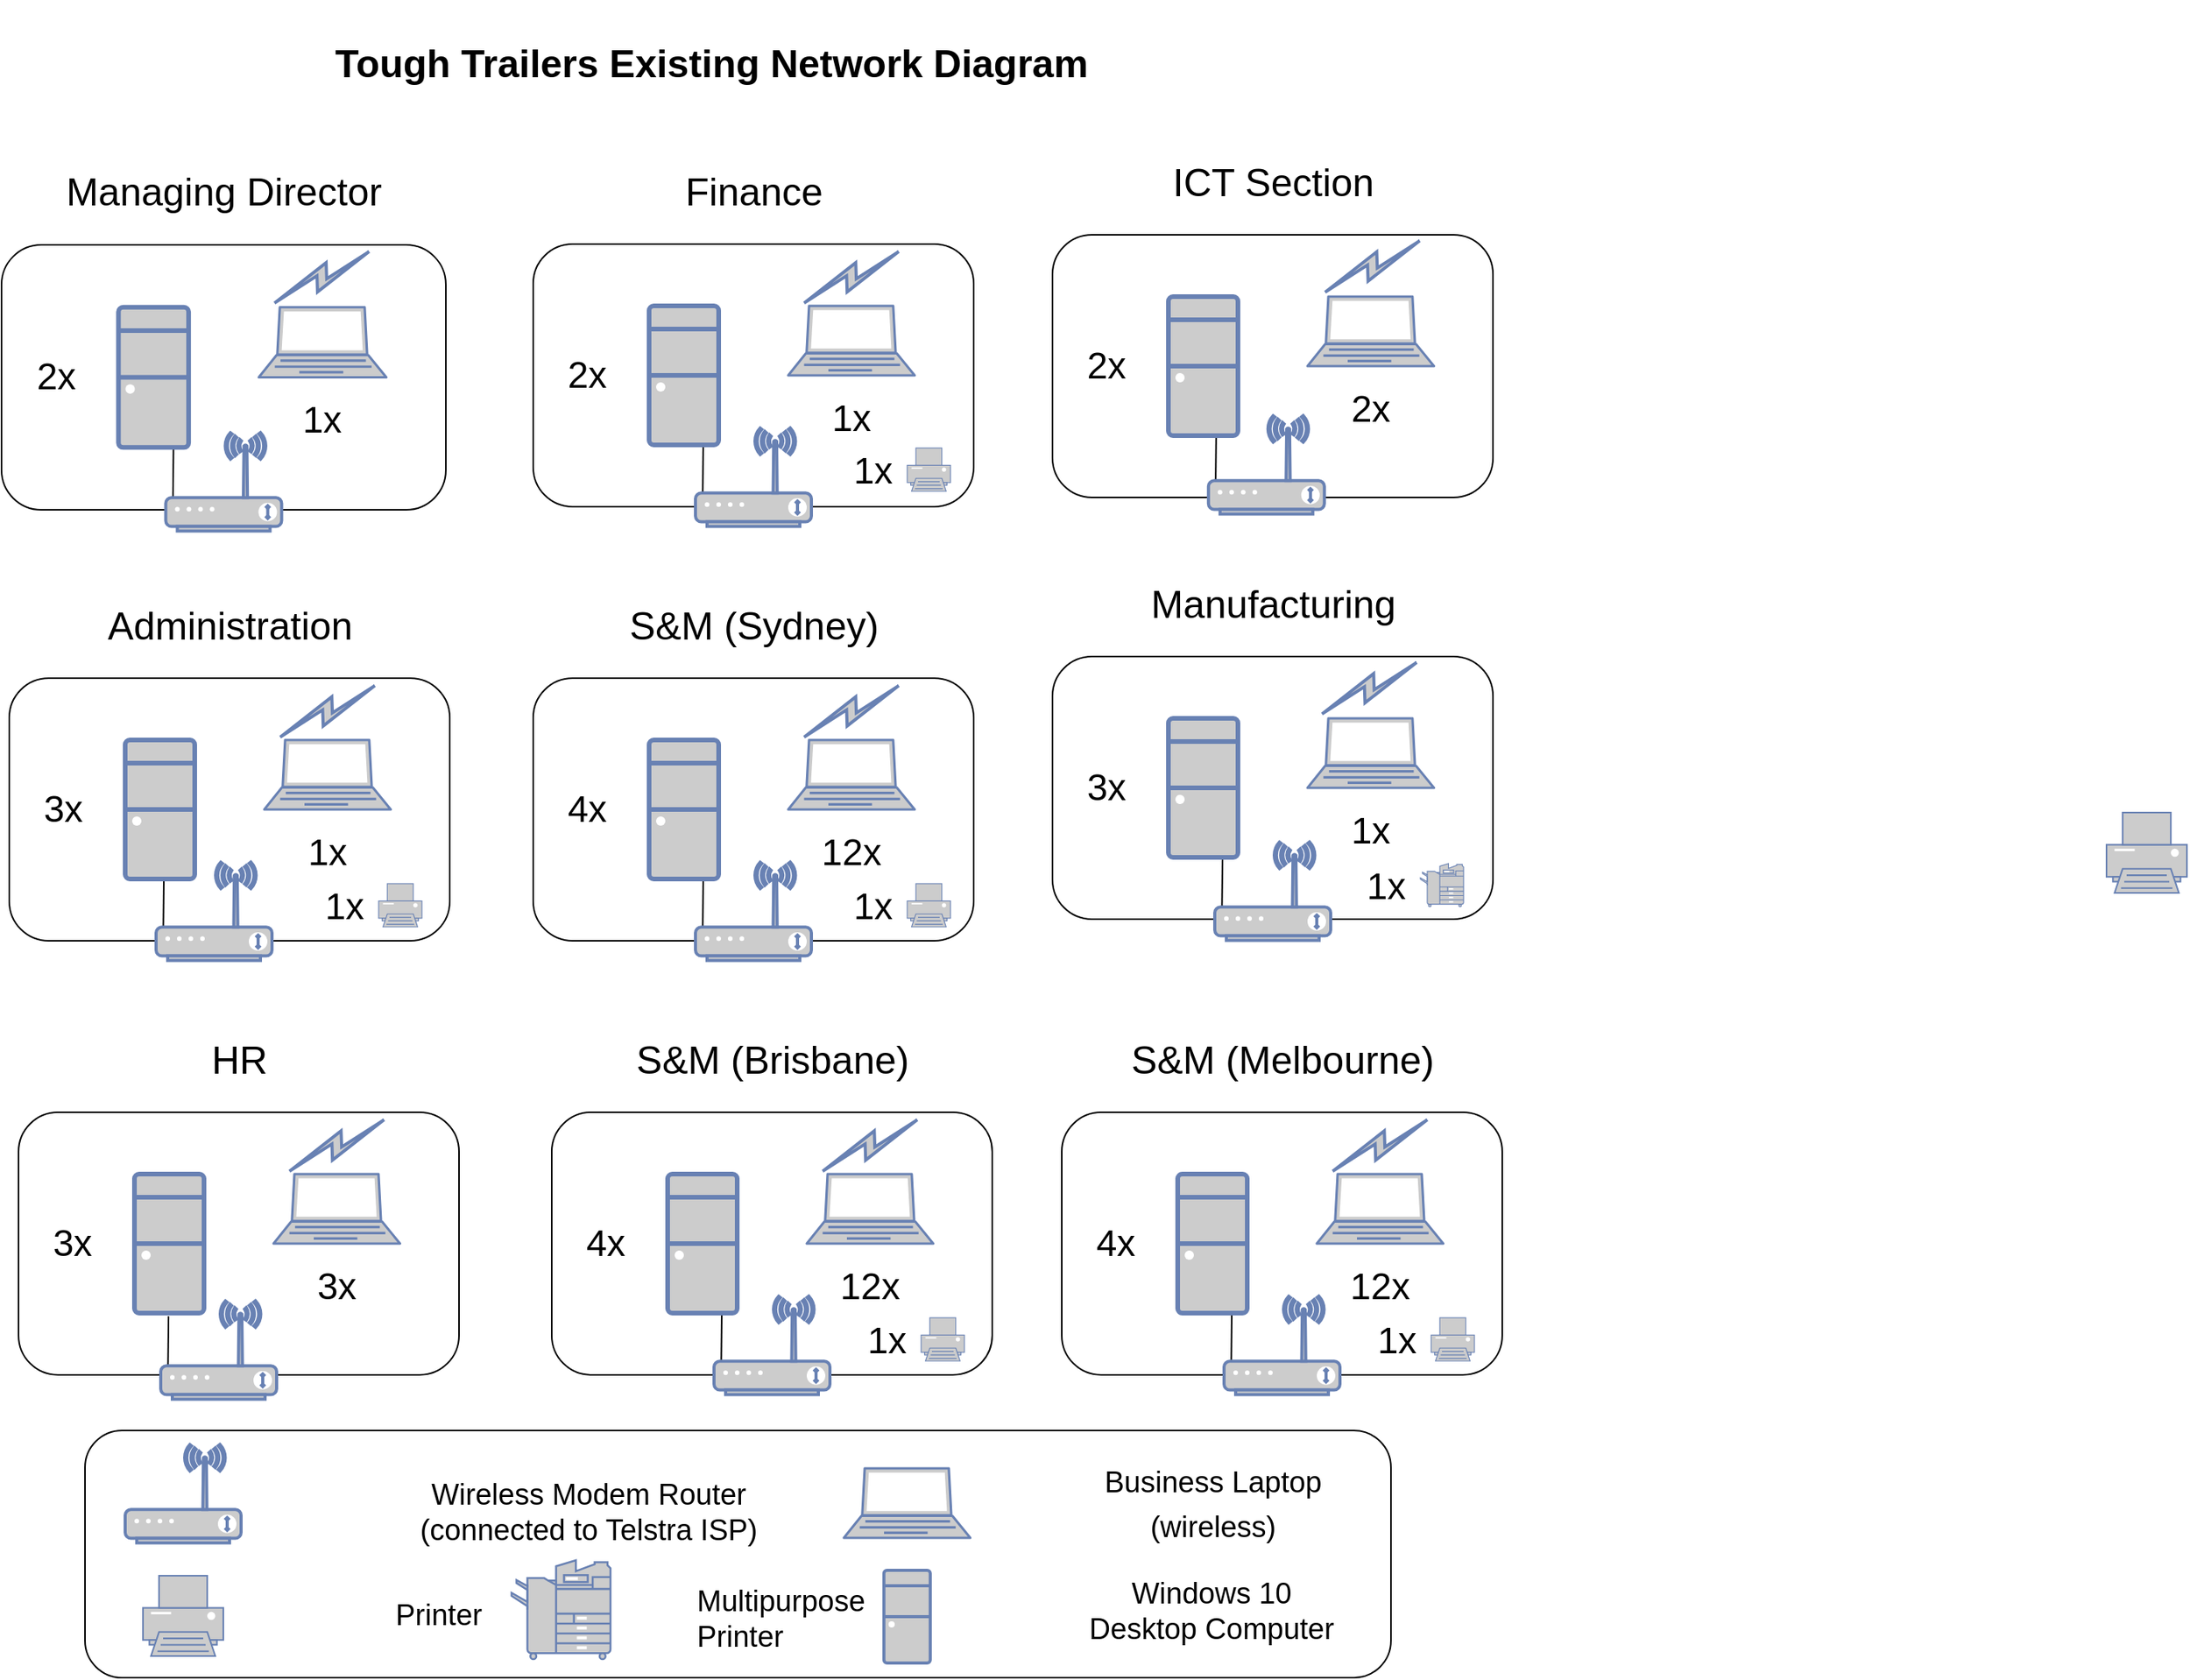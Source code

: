 <mxfile version="20.3.7" type="github">
  <diagram id="6lENHsLfKsi6gzG-csDv" name="Page-1">
    <mxGraphModel dx="1101" dy="702" grid="0" gridSize="10" guides="1" tooltips="1" connect="1" arrows="1" fold="1" page="1" pageScale="1" pageWidth="850" pageHeight="1100" math="0" shadow="0">
      <root>
        <mxCell id="0" />
        <mxCell id="1" parent="0" />
        <mxCell id="FU7Yq_JdQGh8Oxi3G6t7-1" value="&lt;font style=&quot;font-size: 25px;&quot;&gt;&lt;b&gt;&lt;font style=&quot;font-size: 25px;&quot;&gt;Tough Trailers Existing Network Diagram&lt;/font&gt;&lt;/b&gt;&lt;/font&gt;" style="text;html=1;strokeColor=none;fillColor=none;align=center;verticalAlign=middle;whiteSpace=wrap;rounded=0;" vertex="1" parent="1">
          <mxGeometry x="232" y="12" width="511" height="80" as="geometry" />
        </mxCell>
        <mxCell id="FU7Yq_JdQGh8Oxi3G6t7-23" value="" style="group" vertex="1" connectable="0" parent="1">
          <mxGeometry x="28" y="110" width="287.48" height="245.75" as="geometry" />
        </mxCell>
        <mxCell id="FU7Yq_JdQGh8Oxi3G6t7-2" value="" style="rounded=1;whiteSpace=wrap;html=1;fontSize=14;" vertex="1" parent="FU7Yq_JdQGh8Oxi3G6t7-23">
          <mxGeometry y="60.522" width="287.48" height="171.478" as="geometry" />
        </mxCell>
        <mxCell id="FU7Yq_JdQGh8Oxi3G6t7-133" value="" style="html=1;outlineConnect=0;fillColor=#CCCCCC;strokeColor=#6881B3;gradientColor=none;gradientDirection=north;strokeWidth=2;shape=mxgraph.networks.comm_link_edge;html=1;rounded=0;fontFamily=Helvetica;fontSize=19;" edge="1" parent="FU7Yq_JdQGh8Oxi3G6t7-2">
          <mxGeometry width="100" height="100" relative="1" as="geometry">
            <mxPoint x="173.24" y="39.478" as="sourcePoint" />
            <mxPoint x="241.24" y="2.478" as="targetPoint" />
          </mxGeometry>
        </mxCell>
        <mxCell id="FU7Yq_JdQGh8Oxi3G6t7-3" value="&lt;font style=&quot;font-size: 25px;&quot;&gt;Managing Director&lt;/font&gt;" style="text;html=1;strokeColor=none;fillColor=none;align=center;verticalAlign=middle;whiteSpace=wrap;rounded=0;fontSize=14;" vertex="1" parent="FU7Yq_JdQGh8Oxi3G6t7-23">
          <mxGeometry x="37.826" width="211.827" height="50.435" as="geometry" />
        </mxCell>
        <mxCell id="FU7Yq_JdQGh8Oxi3G6t7-15" value="" style="fontColor=#0066CC;verticalAlign=top;verticalLabelPosition=bottom;labelPosition=center;align=center;html=1;outlineConnect=0;fillColor=#CCCCCC;strokeColor=#6881B3;gradientColor=none;gradientDirection=north;strokeWidth=2;shape=mxgraph.networks.laptop;rounded=1;fontSize=24;" vertex="1" parent="FU7Yq_JdQGh8Oxi3G6t7-23">
          <mxGeometry x="166.436" y="100.87" width="82.532" height="45.391" as="geometry" />
        </mxCell>
        <mxCell id="FU7Yq_JdQGh8Oxi3G6t7-18" value="&lt;font style=&quot;font-size: 24px;&quot;&gt;2x&lt;/font&gt;" style="text;html=1;strokeColor=none;fillColor=none;align=center;verticalAlign=middle;whiteSpace=wrap;rounded=0;fontFamily=Helvetica;fontSize=17;" vertex="1" parent="FU7Yq_JdQGh8Oxi3G6t7-23">
          <mxGeometry x="5.044" y="131.13" width="60.522" height="30.261" as="geometry" />
        </mxCell>
        <mxCell id="FU7Yq_JdQGh8Oxi3G6t7-21" value="1x" style="text;html=1;strokeColor=none;fillColor=none;align=center;verticalAlign=middle;whiteSpace=wrap;rounded=0;fontFamily=Helvetica;fontSize=24;" vertex="1" parent="FU7Yq_JdQGh8Oxi3G6t7-23">
          <mxGeometry x="177.441" y="158.87" width="60.522" height="30.261" as="geometry" />
        </mxCell>
        <mxCell id="FU7Yq_JdQGh8Oxi3G6t7-121" value="" style="endArrow=none;html=1;rounded=0;fontFamily=Helvetica;fontSize=19;entryX=0.339;entryY=1.008;entryDx=0;entryDy=0;entryPerimeter=0;" edge="1" parent="FU7Yq_JdQGh8Oxi3G6t7-23">
          <mxGeometry width="50" height="50" relative="1" as="geometry">
            <mxPoint x="111.279" y="189" as="sourcePoint" />
            <mxPoint x="110.855" y="230.36" as="targetPoint" />
          </mxGeometry>
        </mxCell>
        <mxCell id="FU7Yq_JdQGh8Oxi3G6t7-16" value="" style="fontColor=#0066CC;verticalAlign=top;verticalLabelPosition=bottom;labelPosition=center;align=center;html=1;outlineConnect=0;fillColor=#CCCCCC;strokeColor=#6881B3;gradientColor=none;gradientDirection=north;strokeWidth=2;shape=mxgraph.networks.desktop_pc;rounded=1;fontSize=24;" vertex="1" parent="FU7Yq_JdQGh8Oxi3G6t7-23">
          <mxGeometry x="75.653" y="100.87" width="45.392" height="90.783" as="geometry" />
        </mxCell>
        <mxCell id="FU7Yq_JdQGh8Oxi3G6t7-122" value="" style="fontColor=#0066CC;verticalAlign=top;verticalLabelPosition=bottom;labelPosition=center;align=center;html=1;outlineConnect=0;fillColor=#CCCCCC;strokeColor=#6881B3;gradientColor=none;gradientDirection=north;strokeWidth=2;shape=mxgraph.networks.wireless_modem;rounded=1;fontFamily=Helvetica;fontSize=19;" vertex="1" parent="FU7Yq_JdQGh8Oxi3G6t7-23">
          <mxGeometry x="106.24" y="182" width="75" height="63.75" as="geometry" />
        </mxCell>
        <mxCell id="FU7Yq_JdQGh8Oxi3G6t7-24" value="" style="group" vertex="1" connectable="0" parent="1">
          <mxGeometry x="708" y="104" width="285" height="242.75" as="geometry" />
        </mxCell>
        <mxCell id="FU7Yq_JdQGh8Oxi3G6t7-26" value="&lt;font style=&quot;font-size: 25px;&quot;&gt;ICT Section&lt;/font&gt;" style="text;html=1;strokeColor=none;fillColor=none;align=center;verticalAlign=middle;whiteSpace=wrap;rounded=0;fontSize=14;" vertex="1" parent="FU7Yq_JdQGh8Oxi3G6t7-24">
          <mxGeometry x="37.5" width="210" height="50" as="geometry" />
        </mxCell>
        <mxCell id="FU7Yq_JdQGh8Oxi3G6t7-134" value="" style="group" vertex="1" connectable="0" parent="FU7Yq_JdQGh8Oxi3G6t7-24">
          <mxGeometry y="60" width="285" height="180.75" as="geometry" />
        </mxCell>
        <mxCell id="FU7Yq_JdQGh8Oxi3G6t7-25" value="" style="rounded=1;whiteSpace=wrap;html=1;fontSize=14;" vertex="1" parent="FU7Yq_JdQGh8Oxi3G6t7-134">
          <mxGeometry width="285" height="170" as="geometry" />
        </mxCell>
        <mxCell id="FU7Yq_JdQGh8Oxi3G6t7-128" value="" style="html=1;outlineConnect=0;fillColor=#CCCCCC;strokeColor=#6881B3;gradientColor=none;gradientDirection=north;strokeWidth=2;shape=mxgraph.networks.comm_link_edge;html=1;rounded=0;fontFamily=Helvetica;fontSize=19;" edge="1" parent="FU7Yq_JdQGh8Oxi3G6t7-25">
          <mxGeometry width="100" height="100" relative="1" as="geometry">
            <mxPoint x="173.0" y="39" as="sourcePoint" />
            <mxPoint x="241.0" y="2" as="targetPoint" />
          </mxGeometry>
        </mxCell>
        <mxCell id="FU7Yq_JdQGh8Oxi3G6t7-27" value="" style="fontColor=#0066CC;verticalAlign=top;verticalLabelPosition=bottom;labelPosition=center;align=center;html=1;outlineConnect=0;fillColor=#CCCCCC;strokeColor=#6881B3;gradientColor=none;gradientDirection=north;strokeWidth=2;shape=mxgraph.networks.laptop;rounded=1;fontSize=24;" vertex="1" parent="FU7Yq_JdQGh8Oxi3G6t7-134">
          <mxGeometry x="165.0" y="40" width="81.82" height="45" as="geometry" />
        </mxCell>
        <mxCell id="FU7Yq_JdQGh8Oxi3G6t7-29" value="&lt;font style=&quot;font-size: 24px;&quot;&gt;2x&lt;/font&gt;" style="text;html=1;strokeColor=none;fillColor=none;align=center;verticalAlign=middle;whiteSpace=wrap;rounded=0;fontFamily=Helvetica;fontSize=17;" vertex="1" parent="FU7Yq_JdQGh8Oxi3G6t7-134">
          <mxGeometry x="5" y="70" width="60" height="30" as="geometry" />
        </mxCell>
        <mxCell id="FU7Yq_JdQGh8Oxi3G6t7-30" value="2x" style="text;html=1;strokeColor=none;fillColor=none;align=center;verticalAlign=middle;whiteSpace=wrap;rounded=0;fontFamily=Helvetica;fontSize=24;" vertex="1" parent="FU7Yq_JdQGh8Oxi3G6t7-134">
          <mxGeometry x="175.91" y="97.5" width="60" height="30" as="geometry" />
        </mxCell>
        <mxCell id="FU7Yq_JdQGh8Oxi3G6t7-119" value="" style="endArrow=none;html=1;rounded=0;fontFamily=Helvetica;fontSize=19;entryX=0.339;entryY=1.008;entryDx=0;entryDy=0;entryPerimeter=0;" edge="1" parent="FU7Yq_JdQGh8Oxi3G6t7-134">
          <mxGeometry width="50" height="50" relative="1" as="geometry">
            <mxPoint x="105.949" y="124" as="sourcePoint" />
            <mxPoint x="105.525" y="165.36" as="targetPoint" />
          </mxGeometry>
        </mxCell>
        <mxCell id="FU7Yq_JdQGh8Oxi3G6t7-120" value="" style="fontColor=#0066CC;verticalAlign=top;verticalLabelPosition=bottom;labelPosition=center;align=center;html=1;outlineConnect=0;fillColor=#CCCCCC;strokeColor=#6881B3;gradientColor=none;gradientDirection=north;strokeWidth=2;shape=mxgraph.networks.wireless_modem;rounded=1;fontFamily=Helvetica;fontSize=19;" vertex="1" parent="FU7Yq_JdQGh8Oxi3G6t7-134">
          <mxGeometry x="100.91" y="117" width="75" height="63.75" as="geometry" />
        </mxCell>
        <mxCell id="FU7Yq_JdQGh8Oxi3G6t7-28" value="" style="fontColor=#0066CC;verticalAlign=top;verticalLabelPosition=bottom;labelPosition=center;align=center;html=1;outlineConnect=0;fillColor=#CCCCCC;strokeColor=#6881B3;gradientColor=none;gradientDirection=north;strokeWidth=2;shape=mxgraph.networks.desktop_pc;rounded=1;fontSize=24;" vertex="1" parent="FU7Yq_JdQGh8Oxi3G6t7-134">
          <mxGeometry x="75" y="40" width="45" height="90" as="geometry" />
        </mxCell>
        <mxCell id="FU7Yq_JdQGh8Oxi3G6t7-31" value="" style="group" vertex="1" connectable="0" parent="1">
          <mxGeometry x="33" y="391" width="285" height="242.75" as="geometry" />
        </mxCell>
        <mxCell id="FU7Yq_JdQGh8Oxi3G6t7-32" value="" style="rounded=1;whiteSpace=wrap;html=1;fontSize=14;" vertex="1" parent="FU7Yq_JdQGh8Oxi3G6t7-31">
          <mxGeometry y="60" width="285" height="170" as="geometry" />
        </mxCell>
        <mxCell id="FU7Yq_JdQGh8Oxi3G6t7-33" value="&lt;font style=&quot;font-size: 25px;&quot;&gt;Administration&lt;/font&gt;" style="text;html=1;strokeColor=none;fillColor=none;align=center;verticalAlign=middle;whiteSpace=wrap;rounded=0;fontSize=14;" vertex="1" parent="FU7Yq_JdQGh8Oxi3G6t7-31">
          <mxGeometry x="37.5" width="210" height="50" as="geometry" />
        </mxCell>
        <mxCell id="FU7Yq_JdQGh8Oxi3G6t7-34" value="" style="fontColor=#0066CC;verticalAlign=top;verticalLabelPosition=bottom;labelPosition=center;align=center;html=1;outlineConnect=0;fillColor=#CCCCCC;strokeColor=#6881B3;gradientColor=none;gradientDirection=north;strokeWidth=2;shape=mxgraph.networks.laptop;rounded=1;fontSize=24;" vertex="1" parent="FU7Yq_JdQGh8Oxi3G6t7-31">
          <mxGeometry x="165.0" y="100" width="81.82" height="45" as="geometry" />
        </mxCell>
        <mxCell id="FU7Yq_JdQGh8Oxi3G6t7-36" value="&lt;font style=&quot;font-size: 24px;&quot;&gt;3x&lt;/font&gt;" style="text;html=1;strokeColor=none;fillColor=none;align=center;verticalAlign=middle;whiteSpace=wrap;rounded=0;fontFamily=Helvetica;fontSize=17;" vertex="1" parent="FU7Yq_JdQGh8Oxi3G6t7-31">
          <mxGeometry x="5" y="130" width="60" height="30" as="geometry" />
        </mxCell>
        <mxCell id="FU7Yq_JdQGh8Oxi3G6t7-37" value="1x" style="text;html=1;strokeColor=none;fillColor=none;align=center;verticalAlign=middle;whiteSpace=wrap;rounded=0;fontFamily=Helvetica;fontSize=24;" vertex="1" parent="FU7Yq_JdQGh8Oxi3G6t7-31">
          <mxGeometry x="175.91" y="157.5" width="60" height="30" as="geometry" />
        </mxCell>
        <mxCell id="FU7Yq_JdQGh8Oxi3G6t7-113" value="" style="endArrow=none;html=1;rounded=0;fontFamily=Helvetica;fontSize=19;entryX=0.339;entryY=1.008;entryDx=0;entryDy=0;entryPerimeter=0;" edge="1" parent="FU7Yq_JdQGh8Oxi3G6t7-31">
          <mxGeometry width="50" height="50" relative="1" as="geometry">
            <mxPoint x="100.039" y="186" as="sourcePoint" />
            <mxPoint x="99.615" y="227.36" as="targetPoint" />
          </mxGeometry>
        </mxCell>
        <mxCell id="FU7Yq_JdQGh8Oxi3G6t7-114" value="" style="fontColor=#0066CC;verticalAlign=top;verticalLabelPosition=bottom;labelPosition=center;align=center;html=1;outlineConnect=0;fillColor=#CCCCCC;strokeColor=#6881B3;gradientColor=none;gradientDirection=north;strokeWidth=2;shape=mxgraph.networks.wireless_modem;rounded=1;fontFamily=Helvetica;fontSize=19;" vertex="1" parent="FU7Yq_JdQGh8Oxi3G6t7-31">
          <mxGeometry x="95" y="179" width="75" height="63.75" as="geometry" />
        </mxCell>
        <mxCell id="FU7Yq_JdQGh8Oxi3G6t7-35" value="" style="fontColor=#0066CC;verticalAlign=top;verticalLabelPosition=bottom;labelPosition=center;align=center;html=1;outlineConnect=0;fillColor=#CCCCCC;strokeColor=#6881B3;gradientColor=none;gradientDirection=north;strokeWidth=2;shape=mxgraph.networks.desktop_pc;rounded=1;fontSize=24;" vertex="1" parent="FU7Yq_JdQGh8Oxi3G6t7-31">
          <mxGeometry x="75" y="100" width="45" height="90" as="geometry" />
        </mxCell>
        <mxCell id="FU7Yq_JdQGh8Oxi3G6t7-124" value="" style="html=1;outlineConnect=0;fillColor=#CCCCCC;strokeColor=#6881B3;gradientColor=none;gradientDirection=north;strokeWidth=2;shape=mxgraph.networks.comm_link_edge;html=1;rounded=0;fontFamily=Helvetica;fontSize=19;" edge="1" parent="FU7Yq_JdQGh8Oxi3G6t7-31">
          <mxGeometry width="100" height="100" relative="1" as="geometry">
            <mxPoint x="171.91" y="100" as="sourcePoint" />
            <mxPoint x="239.91" y="63" as="targetPoint" />
          </mxGeometry>
        </mxCell>
        <mxCell id="FU7Yq_JdQGh8Oxi3G6t7-209" value="" style="fontColor=#0066CC;verticalAlign=top;verticalLabelPosition=bottom;labelPosition=center;align=center;html=1;outlineConnect=0;fillColor=#CCCCCC;strokeColor=#6881B3;gradientColor=none;gradientDirection=north;strokeWidth=2;shape=mxgraph.networks.printer;rounded=1;fontFamily=Helvetica;fontSize=19;" vertex="1" parent="FU7Yq_JdQGh8Oxi3G6t7-31">
          <mxGeometry x="239" y="193" width="28" height="28" as="geometry" />
        </mxCell>
        <mxCell id="FU7Yq_JdQGh8Oxi3G6t7-210" value="1x" style="text;html=1;strokeColor=none;fillColor=none;align=center;verticalAlign=middle;whiteSpace=wrap;rounded=0;fontFamily=Helvetica;fontSize=24;" vertex="1" parent="FU7Yq_JdQGh8Oxi3G6t7-31">
          <mxGeometry x="187" y="193" width="60" height="30" as="geometry" />
        </mxCell>
        <mxCell id="FU7Yq_JdQGh8Oxi3G6t7-38" value="" style="group" vertex="1" connectable="0" parent="1">
          <mxGeometry x="708" y="377" width="285" height="243.75" as="geometry" />
        </mxCell>
        <mxCell id="FU7Yq_JdQGh8Oxi3G6t7-39" value="" style="rounded=1;whiteSpace=wrap;html=1;fontSize=14;" vertex="1" parent="FU7Yq_JdQGh8Oxi3G6t7-38">
          <mxGeometry y="60" width="285" height="170" as="geometry" />
        </mxCell>
        <mxCell id="FU7Yq_JdQGh8Oxi3G6t7-126" value="" style="html=1;outlineConnect=0;fillColor=#CCCCCC;strokeColor=#6881B3;gradientColor=none;gradientDirection=north;strokeWidth=2;shape=mxgraph.networks.comm_link_edge;html=1;rounded=0;fontFamily=Helvetica;fontSize=19;" edge="1" parent="FU7Yq_JdQGh8Oxi3G6t7-39">
          <mxGeometry width="100" height="100" relative="1" as="geometry">
            <mxPoint x="171.0" y="39" as="sourcePoint" />
            <mxPoint x="239.0" y="2" as="targetPoint" />
          </mxGeometry>
        </mxCell>
        <mxCell id="FU7Yq_JdQGh8Oxi3G6t7-211" value="" style="fontColor=#0066CC;verticalAlign=top;verticalLabelPosition=bottom;labelPosition=center;align=center;html=1;outlineConnect=0;fillColor=#CCCCCC;strokeColor=#6881B3;gradientColor=none;gradientDirection=north;strokeWidth=2;shape=mxgraph.networks.copier;rounded=1;fontFamily=Helvetica;fontSize=19;" vertex="1" parent="FU7Yq_JdQGh8Oxi3G6t7-39">
          <mxGeometry x="238" y="134" width="28" height="28" as="geometry" />
        </mxCell>
        <mxCell id="FU7Yq_JdQGh8Oxi3G6t7-212" value="1x" style="text;html=1;strokeColor=none;fillColor=none;align=center;verticalAlign=middle;whiteSpace=wrap;rounded=0;fontFamily=Helvetica;fontSize=24;" vertex="1" parent="FU7Yq_JdQGh8Oxi3G6t7-39">
          <mxGeometry x="186" y="134" width="60" height="30" as="geometry" />
        </mxCell>
        <mxCell id="FU7Yq_JdQGh8Oxi3G6t7-40" value="&lt;font style=&quot;font-size: 25px;&quot;&gt;Manufacturing&lt;/font&gt;" style="text;html=1;strokeColor=none;fillColor=none;align=center;verticalAlign=middle;whiteSpace=wrap;rounded=0;fontSize=14;" vertex="1" parent="FU7Yq_JdQGh8Oxi3G6t7-38">
          <mxGeometry x="37.5" width="210" height="50" as="geometry" />
        </mxCell>
        <mxCell id="FU7Yq_JdQGh8Oxi3G6t7-41" value="" style="fontColor=#0066CC;verticalAlign=top;verticalLabelPosition=bottom;labelPosition=center;align=center;html=1;outlineConnect=0;fillColor=#CCCCCC;strokeColor=#6881B3;gradientColor=none;gradientDirection=north;strokeWidth=2;shape=mxgraph.networks.laptop;rounded=1;fontSize=24;" vertex="1" parent="FU7Yq_JdQGh8Oxi3G6t7-38">
          <mxGeometry x="165.0" y="100" width="81.82" height="45" as="geometry" />
        </mxCell>
        <mxCell id="FU7Yq_JdQGh8Oxi3G6t7-43" value="&lt;font style=&quot;font-size: 24px;&quot;&gt;3x&lt;/font&gt;" style="text;html=1;strokeColor=none;fillColor=none;align=center;verticalAlign=middle;whiteSpace=wrap;rounded=0;fontFamily=Helvetica;fontSize=17;" vertex="1" parent="FU7Yq_JdQGh8Oxi3G6t7-38">
          <mxGeometry x="5" y="130" width="60" height="30" as="geometry" />
        </mxCell>
        <mxCell id="FU7Yq_JdQGh8Oxi3G6t7-44" value="1x" style="text;html=1;strokeColor=none;fillColor=none;align=center;verticalAlign=middle;whiteSpace=wrap;rounded=0;fontFamily=Helvetica;fontSize=24;" vertex="1" parent="FU7Yq_JdQGh8Oxi3G6t7-38">
          <mxGeometry x="175.91" y="157.5" width="60" height="30" as="geometry" />
        </mxCell>
        <mxCell id="FU7Yq_JdQGh8Oxi3G6t7-117" value="" style="endArrow=none;html=1;rounded=0;fontFamily=Helvetica;fontSize=19;entryX=0.339;entryY=1.008;entryDx=0;entryDy=0;entryPerimeter=0;" edge="1" parent="FU7Yq_JdQGh8Oxi3G6t7-38">
          <mxGeometry width="50" height="50" relative="1" as="geometry">
            <mxPoint x="110.039" y="187" as="sourcePoint" />
            <mxPoint x="109.615" y="228.36" as="targetPoint" />
          </mxGeometry>
        </mxCell>
        <mxCell id="FU7Yq_JdQGh8Oxi3G6t7-118" value="" style="fontColor=#0066CC;verticalAlign=top;verticalLabelPosition=bottom;labelPosition=center;align=center;html=1;outlineConnect=0;fillColor=#CCCCCC;strokeColor=#6881B3;gradientColor=none;gradientDirection=north;strokeWidth=2;shape=mxgraph.networks.wireless_modem;rounded=1;fontFamily=Helvetica;fontSize=19;" vertex="1" parent="FU7Yq_JdQGh8Oxi3G6t7-38">
          <mxGeometry x="105" y="180" width="75" height="63.75" as="geometry" />
        </mxCell>
        <mxCell id="FU7Yq_JdQGh8Oxi3G6t7-42" value="" style="fontColor=#0066CC;verticalAlign=top;verticalLabelPosition=bottom;labelPosition=center;align=center;html=1;outlineConnect=0;fillColor=#CCCCCC;strokeColor=#6881B3;gradientColor=none;gradientDirection=north;strokeWidth=2;shape=mxgraph.networks.desktop_pc;rounded=1;fontSize=24;" vertex="1" parent="FU7Yq_JdQGh8Oxi3G6t7-38">
          <mxGeometry x="75" y="100" width="45" height="90" as="geometry" />
        </mxCell>
        <mxCell id="FU7Yq_JdQGh8Oxi3G6t7-52" value="" style="group" vertex="1" connectable="0" parent="1">
          <mxGeometry x="384" y="672" width="285" height="242.75" as="geometry" />
        </mxCell>
        <mxCell id="FU7Yq_JdQGh8Oxi3G6t7-53" value="" style="rounded=1;whiteSpace=wrap;html=1;fontSize=14;" vertex="1" parent="FU7Yq_JdQGh8Oxi3G6t7-52">
          <mxGeometry y="60" width="285" height="170" as="geometry" />
        </mxCell>
        <mxCell id="FU7Yq_JdQGh8Oxi3G6t7-54" value="&lt;div&gt;&lt;font style=&quot;font-size: 25px;&quot;&gt;S&amp;amp;M (Brisbane)&lt;br&gt;&lt;/font&gt;&lt;/div&gt;" style="text;html=1;strokeColor=none;fillColor=none;align=center;verticalAlign=middle;whiteSpace=wrap;rounded=0;fontSize=14;" vertex="1" parent="FU7Yq_JdQGh8Oxi3G6t7-52">
          <mxGeometry x="37.5" width="210" height="50" as="geometry" />
        </mxCell>
        <mxCell id="FU7Yq_JdQGh8Oxi3G6t7-115" value="" style="endArrow=none;html=1;rounded=0;fontFamily=Helvetica;fontSize=19;entryX=0.339;entryY=1.008;entryDx=0;entryDy=0;entryPerimeter=0;" edge="1" parent="FU7Yq_JdQGh8Oxi3G6t7-52">
          <mxGeometry width="50" height="50" relative="1" as="geometry">
            <mxPoint x="110.039" y="186" as="sourcePoint" />
            <mxPoint x="109.615" y="227.36" as="targetPoint" />
          </mxGeometry>
        </mxCell>
        <mxCell id="FU7Yq_JdQGh8Oxi3G6t7-135" value="" style="group" vertex="1" connectable="0" parent="FU7Yq_JdQGh8Oxi3G6t7-52">
          <mxGeometry x="5" y="63" width="241.82" height="179.75" as="geometry" />
        </mxCell>
        <mxCell id="FU7Yq_JdQGh8Oxi3G6t7-55" value="" style="fontColor=#0066CC;verticalAlign=top;verticalLabelPosition=bottom;labelPosition=center;align=center;html=1;outlineConnect=0;fillColor=#CCCCCC;strokeColor=#6881B3;gradientColor=none;gradientDirection=north;strokeWidth=2;shape=mxgraph.networks.laptop;rounded=1;fontSize=24;" vertex="1" parent="FU7Yq_JdQGh8Oxi3G6t7-135">
          <mxGeometry x="160.0" y="37" width="81.82" height="45" as="geometry" />
        </mxCell>
        <mxCell id="FU7Yq_JdQGh8Oxi3G6t7-57" value="&lt;font style=&quot;font-size: 24px;&quot;&gt;4x&lt;/font&gt;" style="text;html=1;strokeColor=none;fillColor=none;align=center;verticalAlign=middle;whiteSpace=wrap;rounded=0;fontFamily=Helvetica;fontSize=17;" vertex="1" parent="FU7Yq_JdQGh8Oxi3G6t7-135">
          <mxGeometry y="67" width="60" height="30" as="geometry" />
        </mxCell>
        <mxCell id="FU7Yq_JdQGh8Oxi3G6t7-58" value="12x" style="text;html=1;strokeColor=none;fillColor=none;align=center;verticalAlign=middle;whiteSpace=wrap;rounded=0;fontFamily=Helvetica;fontSize=24;" vertex="1" parent="FU7Yq_JdQGh8Oxi3G6t7-135">
          <mxGeometry x="170.91" y="94.5" width="60" height="30" as="geometry" />
        </mxCell>
        <mxCell id="FU7Yq_JdQGh8Oxi3G6t7-72" value="" style="html=1;outlineConnect=0;fillColor=#CCCCCC;strokeColor=#6881B3;gradientColor=none;gradientDirection=north;strokeWidth=2;shape=mxgraph.networks.comm_link_edge;html=1;rounded=0;fontFamily=Helvetica;fontSize=19;" edge="1" parent="FU7Yq_JdQGh8Oxi3G6t7-135">
          <mxGeometry width="100" height="100" relative="1" as="geometry">
            <mxPoint x="166.91" y="37" as="sourcePoint" />
            <mxPoint x="234.91" as="targetPoint" />
          </mxGeometry>
        </mxCell>
        <mxCell id="FU7Yq_JdQGh8Oxi3G6t7-116" value="" style="fontColor=#0066CC;verticalAlign=top;verticalLabelPosition=bottom;labelPosition=center;align=center;html=1;outlineConnect=0;fillColor=#CCCCCC;strokeColor=#6881B3;gradientColor=none;gradientDirection=north;strokeWidth=2;shape=mxgraph.networks.wireless_modem;rounded=1;fontFamily=Helvetica;fontSize=19;" vertex="1" parent="FU7Yq_JdQGh8Oxi3G6t7-135">
          <mxGeometry x="100" y="116" width="75" height="63.75" as="geometry" />
        </mxCell>
        <mxCell id="FU7Yq_JdQGh8Oxi3G6t7-56" value="" style="fontColor=#0066CC;verticalAlign=top;verticalLabelPosition=bottom;labelPosition=center;align=center;html=1;outlineConnect=0;fillColor=#CCCCCC;strokeColor=#6881B3;gradientColor=none;gradientDirection=north;strokeWidth=2;shape=mxgraph.networks.desktop_pc;rounded=1;fontSize=24;" vertex="1" parent="FU7Yq_JdQGh8Oxi3G6t7-135">
          <mxGeometry x="70" y="37" width="45" height="90" as="geometry" />
        </mxCell>
        <mxCell id="FU7Yq_JdQGh8Oxi3G6t7-77" value="" style="group" vertex="1" connectable="0" parent="1">
          <mxGeometry x="39" y="672" width="285" height="245.75" as="geometry" />
        </mxCell>
        <mxCell id="FU7Yq_JdQGh8Oxi3G6t7-45" value="" style="group" vertex="1" connectable="0" parent="FU7Yq_JdQGh8Oxi3G6t7-77">
          <mxGeometry width="285" height="230" as="geometry" />
        </mxCell>
        <mxCell id="FU7Yq_JdQGh8Oxi3G6t7-81" value="" style="group" vertex="1" connectable="0" parent="FU7Yq_JdQGh8Oxi3G6t7-45">
          <mxGeometry y="60" width="285" height="170" as="geometry" />
        </mxCell>
        <mxCell id="FU7Yq_JdQGh8Oxi3G6t7-78" value="" style="group" vertex="1" connectable="0" parent="FU7Yq_JdQGh8Oxi3G6t7-81">
          <mxGeometry width="285" height="170" as="geometry" />
        </mxCell>
        <mxCell id="FU7Yq_JdQGh8Oxi3G6t7-46" value="" style="rounded=1;whiteSpace=wrap;html=1;fontSize=14;" vertex="1" parent="FU7Yq_JdQGh8Oxi3G6t7-78">
          <mxGeometry width="285" height="170" as="geometry" />
        </mxCell>
        <mxCell id="FU7Yq_JdQGh8Oxi3G6t7-140" value="" style="endArrow=none;html=1;rounded=0;fontFamily=Helvetica;fontSize=19;entryX=0.339;entryY=1.008;entryDx=0;entryDy=0;entryPerimeter=0;" edge="1" parent="FU7Yq_JdQGh8Oxi3G6t7-46">
          <mxGeometry width="50" height="50" relative="1" as="geometry">
            <mxPoint x="97.039" y="132.0" as="sourcePoint" />
            <mxPoint x="96.615" y="173.36" as="targetPoint" />
          </mxGeometry>
        </mxCell>
        <mxCell id="FU7Yq_JdQGh8Oxi3G6t7-80" value="" style="group" vertex="1" connectable="0" parent="FU7Yq_JdQGh8Oxi3G6t7-81">
          <mxGeometry x="165.0" y="3" width="81.82" height="82" as="geometry" />
        </mxCell>
        <mxCell id="FU7Yq_JdQGh8Oxi3G6t7-48" value="" style="fontColor=#0066CC;verticalAlign=top;verticalLabelPosition=bottom;labelPosition=center;align=center;html=1;outlineConnect=0;fillColor=#CCCCCC;strokeColor=#6881B3;gradientColor=none;gradientDirection=north;strokeWidth=2;shape=mxgraph.networks.laptop;rounded=1;fontSize=24;" vertex="1" parent="FU7Yq_JdQGh8Oxi3G6t7-80">
          <mxGeometry y="37" width="81.82" height="45" as="geometry" />
        </mxCell>
        <mxCell id="FU7Yq_JdQGh8Oxi3G6t7-74" value="" style="html=1;outlineConnect=0;fillColor=#CCCCCC;strokeColor=#6881B3;gradientColor=none;gradientDirection=north;strokeWidth=2;shape=mxgraph.networks.comm_link_edge;html=1;rounded=0;fontFamily=Helvetica;fontSize=19;" edge="1" parent="FU7Yq_JdQGh8Oxi3G6t7-80">
          <mxGeometry width="100" height="100" relative="1" as="geometry">
            <mxPoint x="6.91" y="37" as="sourcePoint" />
            <mxPoint x="74.91" as="targetPoint" />
          </mxGeometry>
        </mxCell>
        <mxCell id="FU7Yq_JdQGh8Oxi3G6t7-47" value="&lt;font style=&quot;font-size: 25px;&quot;&gt;HR&lt;/font&gt;" style="text;html=1;strokeColor=none;fillColor=none;align=center;verticalAlign=middle;whiteSpace=wrap;rounded=0;fontSize=14;" vertex="1" parent="FU7Yq_JdQGh8Oxi3G6t7-45">
          <mxGeometry x="37.5" width="210" height="50" as="geometry" />
        </mxCell>
        <mxCell id="FU7Yq_JdQGh8Oxi3G6t7-49" value="" style="fontColor=#0066CC;verticalAlign=top;verticalLabelPosition=bottom;labelPosition=center;align=center;html=1;outlineConnect=0;fillColor=#CCCCCC;strokeColor=#6881B3;gradientColor=none;gradientDirection=north;strokeWidth=2;shape=mxgraph.networks.desktop_pc;rounded=1;fontSize=24;" vertex="1" parent="FU7Yq_JdQGh8Oxi3G6t7-45">
          <mxGeometry x="75" y="100" width="45" height="90" as="geometry" />
        </mxCell>
        <mxCell id="FU7Yq_JdQGh8Oxi3G6t7-50" value="&lt;font style=&quot;font-size: 24px;&quot;&gt;3x&lt;/font&gt;" style="text;html=1;strokeColor=none;fillColor=none;align=center;verticalAlign=middle;whiteSpace=wrap;rounded=0;fontFamily=Helvetica;fontSize=17;" vertex="1" parent="FU7Yq_JdQGh8Oxi3G6t7-45">
          <mxGeometry x="5" y="130" width="60" height="30" as="geometry" />
        </mxCell>
        <mxCell id="FU7Yq_JdQGh8Oxi3G6t7-51" value="3x" style="text;html=1;strokeColor=none;fillColor=none;align=center;verticalAlign=middle;whiteSpace=wrap;rounded=0;fontFamily=Helvetica;fontSize=24;" vertex="1" parent="FU7Yq_JdQGh8Oxi3G6t7-45">
          <mxGeometry x="175.91" y="157.5" width="60" height="30" as="geometry" />
        </mxCell>
        <mxCell id="FU7Yq_JdQGh8Oxi3G6t7-62" value="" style="fontColor=#0066CC;verticalAlign=top;verticalLabelPosition=bottom;labelPosition=center;align=center;html=1;outlineConnect=0;fillColor=#CCCCCC;strokeColor=#6881B3;gradientColor=none;gradientDirection=north;strokeWidth=2;shape=mxgraph.networks.wireless_modem;rounded=1;fontFamily=Helvetica;fontSize=19;" vertex="1" parent="FU7Yq_JdQGh8Oxi3G6t7-77">
          <mxGeometry x="92" y="182" width="75" height="63.75" as="geometry" />
        </mxCell>
        <mxCell id="FU7Yq_JdQGh8Oxi3G6t7-162" value="" style="group" vertex="1" connectable="0" parent="1">
          <mxGeometry x="714" y="672" width="285" height="242.75" as="geometry" />
        </mxCell>
        <mxCell id="FU7Yq_JdQGh8Oxi3G6t7-163" value="" style="rounded=1;whiteSpace=wrap;html=1;fontSize=14;" vertex="1" parent="FU7Yq_JdQGh8Oxi3G6t7-162">
          <mxGeometry y="60" width="285" height="170" as="geometry" />
        </mxCell>
        <mxCell id="FU7Yq_JdQGh8Oxi3G6t7-165" value="&lt;font style=&quot;font-size: 25px;&quot;&gt;S&amp;amp;M (Melbourne)&lt;/font&gt;" style="text;html=1;strokeColor=none;fillColor=none;align=center;verticalAlign=middle;whiteSpace=wrap;rounded=0;fontSize=14;" vertex="1" parent="FU7Yq_JdQGh8Oxi3G6t7-162">
          <mxGeometry x="37.5" width="210" height="50" as="geometry" />
        </mxCell>
        <mxCell id="FU7Yq_JdQGh8Oxi3G6t7-166" value="" style="endArrow=none;html=1;rounded=0;fontFamily=Helvetica;fontSize=19;entryX=0.339;entryY=1.008;entryDx=0;entryDy=0;entryPerimeter=0;" edge="1" parent="FU7Yq_JdQGh8Oxi3G6t7-162">
          <mxGeometry width="50" height="50" relative="1" as="geometry">
            <mxPoint x="110.039" y="186" as="sourcePoint" />
            <mxPoint x="109.615" y="227.36" as="targetPoint" />
          </mxGeometry>
        </mxCell>
        <mxCell id="FU7Yq_JdQGh8Oxi3G6t7-167" value="" style="group" vertex="1" connectable="0" parent="FU7Yq_JdQGh8Oxi3G6t7-162">
          <mxGeometry x="5" y="63" width="268" height="179.75" as="geometry" />
        </mxCell>
        <mxCell id="FU7Yq_JdQGh8Oxi3G6t7-168" value="" style="fontColor=#0066CC;verticalAlign=top;verticalLabelPosition=bottom;labelPosition=center;align=center;html=1;outlineConnect=0;fillColor=#CCCCCC;strokeColor=#6881B3;gradientColor=none;gradientDirection=north;strokeWidth=2;shape=mxgraph.networks.laptop;rounded=1;fontSize=24;" vertex="1" parent="FU7Yq_JdQGh8Oxi3G6t7-167">
          <mxGeometry x="160.0" y="37" width="81.82" height="45" as="geometry" />
        </mxCell>
        <mxCell id="FU7Yq_JdQGh8Oxi3G6t7-169" value="&lt;font style=&quot;font-size: 24px;&quot;&gt;4x&lt;/font&gt;" style="text;html=1;strokeColor=none;fillColor=none;align=center;verticalAlign=middle;whiteSpace=wrap;rounded=0;fontFamily=Helvetica;fontSize=17;" vertex="1" parent="FU7Yq_JdQGh8Oxi3G6t7-167">
          <mxGeometry y="67" width="60" height="30" as="geometry" />
        </mxCell>
        <mxCell id="FU7Yq_JdQGh8Oxi3G6t7-170" value="12x" style="text;html=1;strokeColor=none;fillColor=none;align=center;verticalAlign=middle;whiteSpace=wrap;rounded=0;fontFamily=Helvetica;fontSize=24;" vertex="1" parent="FU7Yq_JdQGh8Oxi3G6t7-167">
          <mxGeometry x="170.91" y="94.5" width="60" height="30" as="geometry" />
        </mxCell>
        <mxCell id="FU7Yq_JdQGh8Oxi3G6t7-171" value="" style="html=1;outlineConnect=0;fillColor=#CCCCCC;strokeColor=#6881B3;gradientColor=none;gradientDirection=north;strokeWidth=2;shape=mxgraph.networks.comm_link_edge;html=1;rounded=0;fontFamily=Helvetica;fontSize=19;" edge="1" parent="FU7Yq_JdQGh8Oxi3G6t7-167">
          <mxGeometry width="100" height="100" relative="1" as="geometry">
            <mxPoint x="166.91" y="37" as="sourcePoint" />
            <mxPoint x="234.91" as="targetPoint" />
          </mxGeometry>
        </mxCell>
        <mxCell id="FU7Yq_JdQGh8Oxi3G6t7-172" value="" style="fontColor=#0066CC;verticalAlign=top;verticalLabelPosition=bottom;labelPosition=center;align=center;html=1;outlineConnect=0;fillColor=#CCCCCC;strokeColor=#6881B3;gradientColor=none;gradientDirection=north;strokeWidth=2;shape=mxgraph.networks.wireless_modem;rounded=1;fontFamily=Helvetica;fontSize=19;" vertex="1" parent="FU7Yq_JdQGh8Oxi3G6t7-167">
          <mxGeometry x="100" y="116" width="75" height="63.75" as="geometry" />
        </mxCell>
        <mxCell id="FU7Yq_JdQGh8Oxi3G6t7-173" value="" style="fontColor=#0066CC;verticalAlign=top;verticalLabelPosition=bottom;labelPosition=center;align=center;html=1;outlineConnect=0;fillColor=#CCCCCC;strokeColor=#6881B3;gradientColor=none;gradientDirection=north;strokeWidth=2;shape=mxgraph.networks.desktop_pc;rounded=1;fontSize=24;" vertex="1" parent="FU7Yq_JdQGh8Oxi3G6t7-167">
          <mxGeometry x="70" y="37" width="45" height="90" as="geometry" />
        </mxCell>
        <mxCell id="FU7Yq_JdQGh8Oxi3G6t7-190" value="" style="fontColor=#0066CC;verticalAlign=top;verticalLabelPosition=bottom;labelPosition=center;align=center;html=1;outlineConnect=0;fillColor=#CCCCCC;strokeColor=#6881B3;gradientColor=none;gradientDirection=north;strokeWidth=2;shape=mxgraph.networks.printer;rounded=1;fontFamily=Helvetica;fontSize=19;" vertex="1" parent="FU7Yq_JdQGh8Oxi3G6t7-162">
          <mxGeometry x="239" y="193" width="28" height="28" as="geometry" />
        </mxCell>
        <mxCell id="FU7Yq_JdQGh8Oxi3G6t7-191" value="1x" style="text;html=1;strokeColor=none;fillColor=none;align=center;verticalAlign=middle;whiteSpace=wrap;rounded=0;fontFamily=Helvetica;fontSize=24;" vertex="1" parent="FU7Yq_JdQGh8Oxi3G6t7-162">
          <mxGeometry x="187" y="193" width="60" height="30" as="geometry" />
        </mxCell>
        <mxCell id="FU7Yq_JdQGh8Oxi3G6t7-174" value="" style="group" vertex="1" connectable="0" parent="1">
          <mxGeometry x="372" y="391" width="285" height="242.75" as="geometry" />
        </mxCell>
        <mxCell id="FU7Yq_JdQGh8Oxi3G6t7-175" value="" style="rounded=1;whiteSpace=wrap;html=1;fontSize=14;" vertex="1" parent="FU7Yq_JdQGh8Oxi3G6t7-174">
          <mxGeometry y="60" width="285" height="170" as="geometry" />
        </mxCell>
        <mxCell id="FU7Yq_JdQGh8Oxi3G6t7-177" value="&lt;font style=&quot;font-size: 25px;&quot;&gt;S&amp;amp;M (Sydney)&lt;/font&gt;" style="text;html=1;strokeColor=none;fillColor=none;align=center;verticalAlign=middle;whiteSpace=wrap;rounded=0;fontSize=14;" vertex="1" parent="FU7Yq_JdQGh8Oxi3G6t7-174">
          <mxGeometry x="37.5" width="210" height="50" as="geometry" />
        </mxCell>
        <mxCell id="FU7Yq_JdQGh8Oxi3G6t7-178" value="" style="endArrow=none;html=1;rounded=0;fontFamily=Helvetica;fontSize=19;entryX=0.339;entryY=1.008;entryDx=0;entryDy=0;entryPerimeter=0;" edge="1" parent="FU7Yq_JdQGh8Oxi3G6t7-174">
          <mxGeometry width="50" height="50" relative="1" as="geometry">
            <mxPoint x="110.039" y="186" as="sourcePoint" />
            <mxPoint x="109.615" y="227.36" as="targetPoint" />
          </mxGeometry>
        </mxCell>
        <mxCell id="FU7Yq_JdQGh8Oxi3G6t7-179" value="" style="group" vertex="1" connectable="0" parent="FU7Yq_JdQGh8Oxi3G6t7-174">
          <mxGeometry x="5" y="63" width="241.82" height="179.75" as="geometry" />
        </mxCell>
        <mxCell id="FU7Yq_JdQGh8Oxi3G6t7-180" value="" style="fontColor=#0066CC;verticalAlign=top;verticalLabelPosition=bottom;labelPosition=center;align=center;html=1;outlineConnect=0;fillColor=#CCCCCC;strokeColor=#6881B3;gradientColor=none;gradientDirection=north;strokeWidth=2;shape=mxgraph.networks.laptop;rounded=1;fontSize=24;" vertex="1" parent="FU7Yq_JdQGh8Oxi3G6t7-179">
          <mxGeometry x="160.0" y="37" width="81.82" height="45" as="geometry" />
        </mxCell>
        <mxCell id="FU7Yq_JdQGh8Oxi3G6t7-181" value="&lt;font style=&quot;font-size: 24px;&quot;&gt;4x&lt;/font&gt;" style="text;html=1;strokeColor=none;fillColor=none;align=center;verticalAlign=middle;whiteSpace=wrap;rounded=0;fontFamily=Helvetica;fontSize=17;" vertex="1" parent="FU7Yq_JdQGh8Oxi3G6t7-179">
          <mxGeometry y="67" width="60" height="30" as="geometry" />
        </mxCell>
        <mxCell id="FU7Yq_JdQGh8Oxi3G6t7-182" value="12x" style="text;html=1;strokeColor=none;fillColor=none;align=center;verticalAlign=middle;whiteSpace=wrap;rounded=0;fontFamily=Helvetica;fontSize=24;" vertex="1" parent="FU7Yq_JdQGh8Oxi3G6t7-179">
          <mxGeometry x="170.91" y="94.5" width="60" height="30" as="geometry" />
        </mxCell>
        <mxCell id="FU7Yq_JdQGh8Oxi3G6t7-183" value="" style="html=1;outlineConnect=0;fillColor=#CCCCCC;strokeColor=#6881B3;gradientColor=none;gradientDirection=north;strokeWidth=2;shape=mxgraph.networks.comm_link_edge;html=1;rounded=0;fontFamily=Helvetica;fontSize=19;" edge="1" parent="FU7Yq_JdQGh8Oxi3G6t7-179">
          <mxGeometry width="100" height="100" relative="1" as="geometry">
            <mxPoint x="166.91" y="37" as="sourcePoint" />
            <mxPoint x="234.91" as="targetPoint" />
          </mxGeometry>
        </mxCell>
        <mxCell id="FU7Yq_JdQGh8Oxi3G6t7-184" value="" style="fontColor=#0066CC;verticalAlign=top;verticalLabelPosition=bottom;labelPosition=center;align=center;html=1;outlineConnect=0;fillColor=#CCCCCC;strokeColor=#6881B3;gradientColor=none;gradientDirection=north;strokeWidth=2;shape=mxgraph.networks.wireless_modem;rounded=1;fontFamily=Helvetica;fontSize=19;" vertex="1" parent="FU7Yq_JdQGh8Oxi3G6t7-179">
          <mxGeometry x="100" y="116" width="75" height="63.75" as="geometry" />
        </mxCell>
        <mxCell id="FU7Yq_JdQGh8Oxi3G6t7-185" value="" style="fontColor=#0066CC;verticalAlign=top;verticalLabelPosition=bottom;labelPosition=center;align=center;html=1;outlineConnect=0;fillColor=#CCCCCC;strokeColor=#6881B3;gradientColor=none;gradientDirection=north;strokeWidth=2;shape=mxgraph.networks.desktop_pc;rounded=1;fontSize=24;" vertex="1" parent="FU7Yq_JdQGh8Oxi3G6t7-179">
          <mxGeometry x="70" y="37" width="45" height="90" as="geometry" />
        </mxCell>
        <mxCell id="FU7Yq_JdQGh8Oxi3G6t7-187" value="" style="group" vertex="1" connectable="0" parent="1">
          <mxGeometry x="82" y="938" width="845" height="160" as="geometry" />
        </mxCell>
        <mxCell id="FU7Yq_JdQGh8Oxi3G6t7-4" value="" style="rounded=1;whiteSpace=wrap;html=1;fontSize=14;labelPosition=center;verticalLabelPosition=top;align=center;verticalAlign=bottom;" vertex="1" parent="FU7Yq_JdQGh8Oxi3G6t7-187">
          <mxGeometry width="845" height="160" as="geometry" />
        </mxCell>
        <mxCell id="FU7Yq_JdQGh8Oxi3G6t7-143" value="&lt;div style=&quot;font-size: 19px;&quot; align=&quot;center&quot;&gt;Wireless Modem Router (connected to Telstra ISP)&lt;br&gt;&lt;/div&gt;" style="text;html=1;strokeColor=none;fillColor=none;align=center;verticalAlign=middle;whiteSpace=wrap;rounded=0;fontFamily=Helvetica;fontSize=19;" vertex="1" parent="FU7Yq_JdQGh8Oxi3G6t7-4">
          <mxGeometry x="212.005" y="22.93" width="227.938" height="60.87" as="geometry" />
        </mxCell>
        <mxCell id="FU7Yq_JdQGh8Oxi3G6t7-141" value="" style="shape=image;html=1;verticalAlign=top;verticalLabelPosition=bottom;labelBackgroundColor=#ffffff;imageAspect=0;aspect=fixed;image=https://cdn2.iconfinder.com/data/icons/css-vol-2/24/math-equal-128.png;rounded=1;fontSize=24;" vertex="1" parent="FU7Yq_JdQGh8Oxi3G6t7-4">
          <mxGeometry x="140" y="30.87" width="45" height="45" as="geometry" />
        </mxCell>
        <mxCell id="FU7Yq_JdQGh8Oxi3G6t7-137" value="" style="fontColor=#0066CC;verticalAlign=top;verticalLabelPosition=bottom;labelPosition=center;align=center;html=1;outlineConnect=0;fillColor=#CCCCCC;strokeColor=#6881B3;gradientColor=none;gradientDirection=north;strokeWidth=2;shape=mxgraph.networks.wireless_modem;rounded=1;fontFamily=Helvetica;fontSize=19;" vertex="1" parent="FU7Yq_JdQGh8Oxi3G6t7-4">
          <mxGeometry x="26" y="9.0" width="75" height="63.75" as="geometry" />
        </mxCell>
        <mxCell id="FU7Yq_JdQGh8Oxi3G6t7-9" value="&lt;font style=&quot;font-size: 19px;&quot;&gt;Business Laptop (wireless)&lt;br&gt;&lt;/font&gt;" style="text;html=1;strokeColor=none;fillColor=none;align=center;verticalAlign=middle;whiteSpace=wrap;rounded=0;fontSize=24;" vertex="1" parent="FU7Yq_JdQGh8Oxi3G6t7-4">
          <mxGeometry x="655" y="15.5" width="149.5" height="61.5" as="geometry" />
        </mxCell>
        <mxCell id="FU7Yq_JdQGh8Oxi3G6t7-146" value="" style="fontColor=#0066CC;verticalAlign=top;verticalLabelPosition=bottom;labelPosition=center;align=center;html=1;outlineConnect=0;fillColor=#CCCCCC;strokeColor=#6881B3;gradientColor=none;gradientDirection=north;strokeWidth=2;shape=mxgraph.networks.printer;rounded=1;fontFamily=Helvetica;fontSize=19;" vertex="1" parent="FU7Yq_JdQGh8Oxi3G6t7-4">
          <mxGeometry x="37.5" y="94" width="52" height="52" as="geometry" />
        </mxCell>
        <mxCell id="FU7Yq_JdQGh8Oxi3G6t7-147" value="" style="shape=image;html=1;verticalAlign=top;verticalLabelPosition=bottom;labelBackgroundColor=#ffffff;imageAspect=0;aspect=fixed;image=https://cdn2.iconfinder.com/data/icons/css-vol-2/24/math-equal-128.png;rounded=1;fontSize=24;" vertex="1" parent="FU7Yq_JdQGh8Oxi3G6t7-4">
          <mxGeometry x="140" y="98" width="45" height="45" as="geometry" />
        </mxCell>
        <mxCell id="FU7Yq_JdQGh8Oxi3G6t7-155" value="&lt;div align=&quot;left&quot;&gt;Printer&lt;/div&gt;" style="text;html=1;strokeColor=none;fillColor=none;align=left;verticalAlign=middle;whiteSpace=wrap;rounded=0;fontFamily=Helvetica;fontSize=19;" vertex="1" parent="FU7Yq_JdQGh8Oxi3G6t7-4">
          <mxGeometry x="199" y="89.57" width="65" height="60.87" as="geometry" />
        </mxCell>
        <mxCell id="FU7Yq_JdQGh8Oxi3G6t7-159" value="" style="group" vertex="1" connectable="0" parent="FU7Yq_JdQGh8Oxi3G6t7-4">
          <mxGeometry x="276" y="84" width="183" height="68.44" as="geometry" />
        </mxCell>
        <mxCell id="FU7Yq_JdQGh8Oxi3G6t7-156" value="" style="fontColor=#0066CC;verticalAlign=top;verticalLabelPosition=bottom;labelPosition=center;align=center;html=1;outlineConnect=0;fillColor=#CCCCCC;strokeColor=#6881B3;gradientColor=none;gradientDirection=north;strokeWidth=2;shape=mxgraph.networks.copier;rounded=1;fontFamily=Helvetica;fontSize=19;" vertex="1" parent="FU7Yq_JdQGh8Oxi3G6t7-159">
          <mxGeometry width="64" height="64" as="geometry" />
        </mxCell>
        <mxCell id="FU7Yq_JdQGh8Oxi3G6t7-157" value="" style="shape=image;html=1;verticalAlign=top;verticalLabelPosition=bottom;labelBackgroundColor=#ffffff;imageAspect=0;aspect=fixed;image=https://cdn2.iconfinder.com/data/icons/css-vol-2/24/math-equal-128.png;rounded=1;fontSize=24;" vertex="1" parent="FU7Yq_JdQGh8Oxi3G6t7-159">
          <mxGeometry x="70" y="12" width="45" height="45" as="geometry" />
        </mxCell>
        <mxCell id="FU7Yq_JdQGh8Oxi3G6t7-158" value="&lt;div align=&quot;left&quot;&gt;Multipurpose&lt;br&gt;Printer&lt;br&gt;&lt;/div&gt;" style="text;html=1;strokeColor=none;fillColor=none;align=left;verticalAlign=middle;whiteSpace=wrap;rounded=0;fontFamily=Helvetica;fontSize=19;" vertex="1" parent="FU7Yq_JdQGh8Oxi3G6t7-159">
          <mxGeometry x="118" y="7.57" width="65" height="60.87" as="geometry" />
        </mxCell>
        <mxCell id="FU7Yq_JdQGh8Oxi3G6t7-7" value="" style="fontColor=#0066CC;verticalAlign=top;verticalLabelPosition=bottom;labelPosition=center;align=center;html=1;outlineConnect=0;fillColor=#CCCCCC;strokeColor=#6881B3;gradientColor=none;gradientDirection=north;strokeWidth=2;shape=mxgraph.networks.laptop;rounded=1;fontSize=24;" vertex="1" parent="FU7Yq_JdQGh8Oxi3G6t7-187">
          <mxGeometry x="491" y="24.5" width="81.82" height="45" as="geometry" />
        </mxCell>
        <mxCell id="FU7Yq_JdQGh8Oxi3G6t7-8" value="" style="shape=image;html=1;verticalAlign=top;verticalLabelPosition=bottom;labelBackgroundColor=#ffffff;imageAspect=0;aspect=fixed;image=https://cdn2.iconfinder.com/data/icons/css-vol-2/24/math-equal-128.png;rounded=1;fontSize=24;" vertex="1" parent="FU7Yq_JdQGh8Oxi3G6t7-187">
          <mxGeometry x="590.5" y="32" width="45" height="45" as="geometry" />
        </mxCell>
        <mxCell id="FU7Yq_JdQGh8Oxi3G6t7-10" value="" style="fontColor=#0066CC;verticalAlign=top;verticalLabelPosition=bottom;labelPosition=center;align=center;html=1;outlineConnect=0;fillColor=#CCCCCC;strokeColor=#6881B3;gradientColor=none;gradientDirection=north;strokeWidth=2;shape=mxgraph.networks.desktop_pc;rounded=1;fontSize=24;" vertex="1" parent="FU7Yq_JdQGh8Oxi3G6t7-187">
          <mxGeometry x="516.91" y="90.5" width="30" height="60" as="geometry" />
        </mxCell>
        <mxCell id="FU7Yq_JdQGh8Oxi3G6t7-11" value="" style="shape=image;html=1;verticalAlign=top;verticalLabelPosition=bottom;labelBackgroundColor=#ffffff;imageAspect=0;aspect=fixed;image=https://cdn2.iconfinder.com/data/icons/css-vol-2/24/math-equal-128.png;rounded=1;fontSize=24;" vertex="1" parent="FU7Yq_JdQGh8Oxi3G6t7-187">
          <mxGeometry x="590.5" y="98" width="45" height="45" as="geometry" />
        </mxCell>
        <mxCell id="FU7Yq_JdQGh8Oxi3G6t7-13" value="&lt;div style=&quot;font-size: 19px;&quot; align=&quot;center&quot;&gt;&lt;font style=&quot;font-size: 19px;&quot;&gt;Windows 10&lt;/font&gt; &lt;font style=&quot;font-size: 19px;&quot;&gt;Desktop Computer&lt;/font&gt;&lt;/div&gt;" style="text;html=1;strokeColor=none;fillColor=none;align=center;verticalAlign=middle;whiteSpace=wrap;rounded=0;fontFamily=Helvetica;fontSize=19;" vertex="1" parent="FU7Yq_JdQGh8Oxi3G6t7-187">
          <mxGeometry x="639" y="87" width="180" height="60.87" as="geometry" />
        </mxCell>
        <mxCell id="FU7Yq_JdQGh8Oxi3G6t7-188" value="" style="fontColor=#0066CC;verticalAlign=top;verticalLabelPosition=bottom;labelPosition=center;align=center;html=1;outlineConnect=0;fillColor=#CCCCCC;strokeColor=#6881B3;gradientColor=none;gradientDirection=north;strokeWidth=2;shape=mxgraph.networks.printer;rounded=1;fontFamily=Helvetica;fontSize=19;" vertex="1" parent="1">
          <mxGeometry x="1390" y="538" width="52" height="52" as="geometry" />
        </mxCell>
        <mxCell id="FU7Yq_JdQGh8Oxi3G6t7-192" value="" style="group" vertex="1" connectable="0" parent="1">
          <mxGeometry x="372" y="110" width="285" height="242.75" as="geometry" />
        </mxCell>
        <mxCell id="FU7Yq_JdQGh8Oxi3G6t7-193" value="" style="rounded=1;whiteSpace=wrap;html=1;fontSize=14;" vertex="1" parent="FU7Yq_JdQGh8Oxi3G6t7-192">
          <mxGeometry y="60" width="285" height="170" as="geometry" />
        </mxCell>
        <mxCell id="FU7Yq_JdQGh8Oxi3G6t7-194" value="&lt;font style=&quot;font-size: 25px;&quot;&gt;Finance&lt;/font&gt;" style="text;html=1;strokeColor=none;fillColor=none;align=center;verticalAlign=middle;whiteSpace=wrap;rounded=0;fontSize=14;" vertex="1" parent="FU7Yq_JdQGh8Oxi3G6t7-192">
          <mxGeometry x="37.5" width="210" height="50" as="geometry" />
        </mxCell>
        <mxCell id="FU7Yq_JdQGh8Oxi3G6t7-195" value="" style="endArrow=none;html=1;rounded=0;fontFamily=Helvetica;fontSize=19;entryX=0.339;entryY=1.008;entryDx=0;entryDy=0;entryPerimeter=0;" edge="1" parent="FU7Yq_JdQGh8Oxi3G6t7-192">
          <mxGeometry width="50" height="50" relative="1" as="geometry">
            <mxPoint x="110.039" y="186" as="sourcePoint" />
            <mxPoint x="109.615" y="227.36" as="targetPoint" />
          </mxGeometry>
        </mxCell>
        <mxCell id="FU7Yq_JdQGh8Oxi3G6t7-196" value="" style="group" vertex="1" connectable="0" parent="FU7Yq_JdQGh8Oxi3G6t7-192">
          <mxGeometry x="5" y="63" width="241.82" height="179.75" as="geometry" />
        </mxCell>
        <mxCell id="FU7Yq_JdQGh8Oxi3G6t7-197" value="" style="fontColor=#0066CC;verticalAlign=top;verticalLabelPosition=bottom;labelPosition=center;align=center;html=1;outlineConnect=0;fillColor=#CCCCCC;strokeColor=#6881B3;gradientColor=none;gradientDirection=north;strokeWidth=2;shape=mxgraph.networks.laptop;rounded=1;fontSize=24;" vertex="1" parent="FU7Yq_JdQGh8Oxi3G6t7-196">
          <mxGeometry x="160.0" y="37" width="81.82" height="45" as="geometry" />
        </mxCell>
        <mxCell id="FU7Yq_JdQGh8Oxi3G6t7-198" value="&lt;font style=&quot;font-size: 24px;&quot;&gt;2x&lt;/font&gt;" style="text;html=1;strokeColor=none;fillColor=none;align=center;verticalAlign=middle;whiteSpace=wrap;rounded=0;fontFamily=Helvetica;fontSize=17;" vertex="1" parent="FU7Yq_JdQGh8Oxi3G6t7-196">
          <mxGeometry y="67" width="60" height="30" as="geometry" />
        </mxCell>
        <mxCell id="FU7Yq_JdQGh8Oxi3G6t7-199" value="1x" style="text;html=1;strokeColor=none;fillColor=none;align=center;verticalAlign=middle;whiteSpace=wrap;rounded=0;fontFamily=Helvetica;fontSize=24;" vertex="1" parent="FU7Yq_JdQGh8Oxi3G6t7-196">
          <mxGeometry x="170.91" y="94.5" width="60" height="30" as="geometry" />
        </mxCell>
        <mxCell id="FU7Yq_JdQGh8Oxi3G6t7-200" value="" style="html=1;outlineConnect=0;fillColor=#CCCCCC;strokeColor=#6881B3;gradientColor=none;gradientDirection=north;strokeWidth=2;shape=mxgraph.networks.comm_link_edge;html=1;rounded=0;fontFamily=Helvetica;fontSize=19;" edge="1" parent="FU7Yq_JdQGh8Oxi3G6t7-196">
          <mxGeometry width="100" height="100" relative="1" as="geometry">
            <mxPoint x="166.91" y="37" as="sourcePoint" />
            <mxPoint x="234.91" as="targetPoint" />
          </mxGeometry>
        </mxCell>
        <mxCell id="FU7Yq_JdQGh8Oxi3G6t7-201" value="" style="fontColor=#0066CC;verticalAlign=top;verticalLabelPosition=bottom;labelPosition=center;align=center;html=1;outlineConnect=0;fillColor=#CCCCCC;strokeColor=#6881B3;gradientColor=none;gradientDirection=north;strokeWidth=2;shape=mxgraph.networks.wireless_modem;rounded=1;fontFamily=Helvetica;fontSize=19;" vertex="1" parent="FU7Yq_JdQGh8Oxi3G6t7-196">
          <mxGeometry x="100" y="116" width="75" height="63.75" as="geometry" />
        </mxCell>
        <mxCell id="FU7Yq_JdQGh8Oxi3G6t7-202" value="" style="fontColor=#0066CC;verticalAlign=top;verticalLabelPosition=bottom;labelPosition=center;align=center;html=1;outlineConnect=0;fillColor=#CCCCCC;strokeColor=#6881B3;gradientColor=none;gradientDirection=north;strokeWidth=2;shape=mxgraph.networks.desktop_pc;rounded=1;fontSize=24;" vertex="1" parent="FU7Yq_JdQGh8Oxi3G6t7-196">
          <mxGeometry x="70" y="37" width="45" height="90" as="geometry" />
        </mxCell>
        <mxCell id="FU7Yq_JdQGh8Oxi3G6t7-207" value="" style="fontColor=#0066CC;verticalAlign=top;verticalLabelPosition=bottom;labelPosition=center;align=center;html=1;outlineConnect=0;fillColor=#CCCCCC;strokeColor=#6881B3;gradientColor=none;gradientDirection=north;strokeWidth=2;shape=mxgraph.networks.printer;rounded=1;fontFamily=Helvetica;fontSize=19;" vertex="1" parent="FU7Yq_JdQGh8Oxi3G6t7-192">
          <mxGeometry x="242" y="192" width="28" height="28" as="geometry" />
        </mxCell>
        <mxCell id="FU7Yq_JdQGh8Oxi3G6t7-208" value="1x" style="text;html=1;strokeColor=none;fillColor=none;align=center;verticalAlign=middle;whiteSpace=wrap;rounded=0;fontFamily=Helvetica;fontSize=24;" vertex="1" parent="FU7Yq_JdQGh8Oxi3G6t7-192">
          <mxGeometry x="190" y="192" width="60" height="30" as="geometry" />
        </mxCell>
        <mxCell id="FU7Yq_JdQGh8Oxi3G6t7-203" value="" style="fontColor=#0066CC;verticalAlign=top;verticalLabelPosition=bottom;labelPosition=center;align=center;html=1;outlineConnect=0;fillColor=#CCCCCC;strokeColor=#6881B3;gradientColor=none;gradientDirection=north;strokeWidth=2;shape=mxgraph.networks.printer;rounded=1;fontFamily=Helvetica;fontSize=19;" vertex="1" parent="1">
          <mxGeometry x="623" y="865" width="28" height="28" as="geometry" />
        </mxCell>
        <mxCell id="FU7Yq_JdQGh8Oxi3G6t7-204" value="1x" style="text;html=1;strokeColor=none;fillColor=none;align=center;verticalAlign=middle;whiteSpace=wrap;rounded=0;fontFamily=Helvetica;fontSize=24;" vertex="1" parent="1">
          <mxGeometry x="571" y="865" width="60" height="30" as="geometry" />
        </mxCell>
        <mxCell id="FU7Yq_JdQGh8Oxi3G6t7-205" value="" style="fontColor=#0066CC;verticalAlign=top;verticalLabelPosition=bottom;labelPosition=center;align=center;html=1;outlineConnect=0;fillColor=#CCCCCC;strokeColor=#6881B3;gradientColor=none;gradientDirection=north;strokeWidth=2;shape=mxgraph.networks.printer;rounded=1;fontFamily=Helvetica;fontSize=19;" vertex="1" parent="1">
          <mxGeometry x="614" y="584" width="28" height="28" as="geometry" />
        </mxCell>
        <mxCell id="FU7Yq_JdQGh8Oxi3G6t7-206" value="1x" style="text;html=1;strokeColor=none;fillColor=none;align=center;verticalAlign=middle;whiteSpace=wrap;rounded=0;fontFamily=Helvetica;fontSize=24;" vertex="1" parent="1">
          <mxGeometry x="562" y="584" width="60" height="30" as="geometry" />
        </mxCell>
      </root>
    </mxGraphModel>
  </diagram>
</mxfile>
